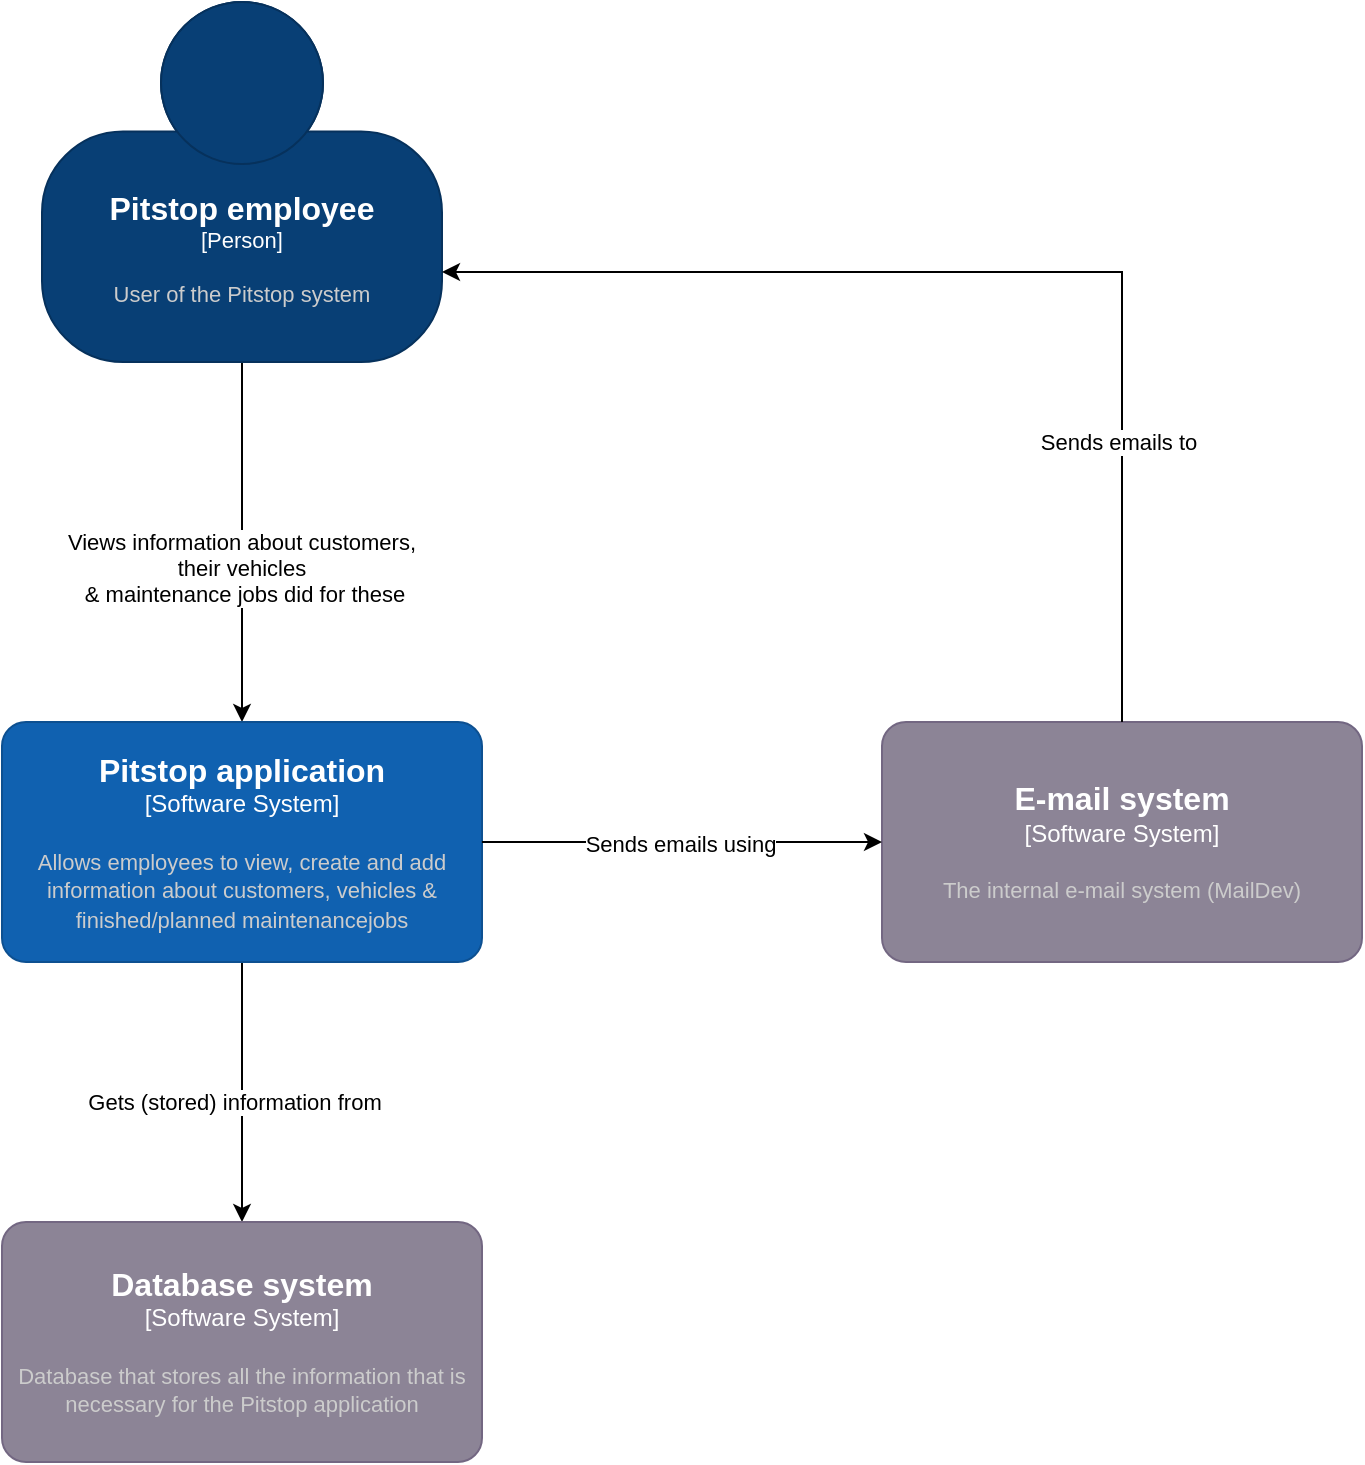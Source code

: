 <mxfile version="24.8.3" pages="3">
  <diagram id="oT2LrIcHEAXsV9y0vOVu" name="C4-system_context">
    <mxGraphModel dx="1363" dy="797" grid="1" gridSize="10" guides="1" tooltips="1" connect="1" arrows="1" fold="1" page="1" pageScale="1" pageWidth="827" pageHeight="1169" math="0" shadow="0">
      <root>
        <mxCell id="0" />
        <mxCell id="1" parent="0" />
        <mxCell id="JSHWIvS_j2vB60NIBxRX-12" style="edgeStyle=orthogonalEdgeStyle;rounded=0;orthogonalLoop=1;jettySize=auto;html=1;exitX=0.5;exitY=1;exitDx=0;exitDy=0;exitPerimeter=0;" edge="1" parent="1" source="JSHWIvS_j2vB60NIBxRX-1" target="JSHWIvS_j2vB60NIBxRX-3">
          <mxGeometry relative="1" as="geometry" />
        </mxCell>
        <mxCell id="JSHWIvS_j2vB60NIBxRX-13" value="Views information about customers,&amp;nbsp;&lt;div&gt;their vehicles&amp;nbsp;&lt;/div&gt;&lt;div&gt;&amp;amp; maintenance jobs did for these&lt;/div&gt;" style="edgeLabel;html=1;align=center;verticalAlign=middle;resizable=0;points=[];" vertex="1" connectable="0" parent="JSHWIvS_j2vB60NIBxRX-12">
          <mxGeometry x="0.152" y="1" relative="1" as="geometry">
            <mxPoint y="-1" as="offset" />
          </mxGeometry>
        </mxCell>
        <object placeholders="1" c4Name="Pitstop employee" c4Type="Person" c4Description="User of the Pitstop system" label="&lt;font style=&quot;font-size: 16px&quot;&gt;&lt;b&gt;%c4Name%&lt;/b&gt;&lt;/font&gt;&lt;div&gt;[%c4Type%]&lt;/div&gt;&lt;br&gt;&lt;div&gt;&lt;font style=&quot;font-size: 11px&quot;&gt;&lt;font color=&quot;#cccccc&quot;&gt;%c4Description%&lt;/font&gt;&lt;/div&gt;" id="JSHWIvS_j2vB60NIBxRX-1">
          <mxCell style="html=1;fontSize=11;dashed=0;whiteSpace=wrap;fillColor=#083F75;strokeColor=#06315C;fontColor=#ffffff;shape=mxgraph.c4.person2;align=center;metaEdit=1;points=[[0.5,0,0],[1,0.5,0],[1,0.75,0],[0.75,1,0],[0.5,1,0],[0.25,1,0],[0,0.75,0],[0,0.5,0]];resizable=0;" vertex="1" parent="1">
            <mxGeometry x="160" width="200" height="180" as="geometry" />
          </mxCell>
        </object>
        <object placeholders="1" c4Name="E-mail system" c4Type="Software System" c4Description="The internal e-mail system (MailDev)" label="&lt;font style=&quot;font-size: 16px&quot;&gt;&lt;b&gt;%c4Name%&lt;/b&gt;&lt;/font&gt;&lt;div&gt;[%c4Type%]&lt;/div&gt;&lt;br&gt;&lt;div&gt;&lt;font style=&quot;font-size: 11px&quot;&gt;&lt;font color=&quot;#cccccc&quot;&gt;%c4Description%&lt;/font&gt;&lt;/div&gt;" id="JSHWIvS_j2vB60NIBxRX-2">
          <mxCell style="rounded=1;whiteSpace=wrap;html=1;labelBackgroundColor=none;fillColor=#8C8496;fontColor=#ffffff;align=center;arcSize=10;strokeColor=#736782;metaEdit=1;resizable=0;points=[[0.25,0,0],[0.5,0,0],[0.75,0,0],[1,0.25,0],[1,0.5,0],[1,0.75,0],[0.75,1,0],[0.5,1,0],[0.25,1,0],[0,0.75,0],[0,0.5,0],[0,0.25,0]];" vertex="1" parent="1">
            <mxGeometry x="580" y="360" width="240" height="120" as="geometry" />
          </mxCell>
        </object>
        <mxCell id="JSHWIvS_j2vB60NIBxRX-19" style="edgeStyle=orthogonalEdgeStyle;rounded=0;orthogonalLoop=1;jettySize=auto;html=1;exitX=0.5;exitY=1;exitDx=0;exitDy=0;exitPerimeter=0;" edge="1" parent="1" source="JSHWIvS_j2vB60NIBxRX-3" target="JSHWIvS_j2vB60NIBxRX-18">
          <mxGeometry relative="1" as="geometry" />
        </mxCell>
        <mxCell id="JSHWIvS_j2vB60NIBxRX-20" value="Gets (stored) information from" style="edgeLabel;html=1;align=center;verticalAlign=middle;resizable=0;points=[];" vertex="1" connectable="0" parent="JSHWIvS_j2vB60NIBxRX-19">
          <mxGeometry x="0.09" y="-4" relative="1" as="geometry">
            <mxPoint y="-1" as="offset" />
          </mxGeometry>
        </mxCell>
        <object placeholders="1" c4Name="Pitstop application" c4Type="Software System" c4Description="Allows employees to view, create and add information about customers, vehicles &amp; finished/planned maintenancejobs " label="&lt;font style=&quot;font-size: 16px&quot;&gt;&lt;b&gt;%c4Name%&lt;/b&gt;&lt;/font&gt;&lt;div&gt;[%c4Type%]&lt;/div&gt;&lt;br&gt;&lt;div&gt;&lt;font style=&quot;font-size: 11px&quot;&gt;&lt;font color=&quot;#cccccc&quot;&gt;%c4Description%&lt;/font&gt;&lt;/div&gt;" id="JSHWIvS_j2vB60NIBxRX-3">
          <mxCell style="rounded=1;whiteSpace=wrap;html=1;labelBackgroundColor=none;fillColor=#1061B0;fontColor=#ffffff;align=center;arcSize=10;strokeColor=#0D5091;metaEdit=1;resizable=0;points=[[0.25,0,0],[0.5,0,0],[0.75,0,0],[1,0.25,0],[1,0.5,0],[1,0.75,0],[0.75,1,0],[0.5,1,0],[0.25,1,0],[0,0.75,0],[0,0.5,0],[0,0.25,0]];" vertex="1" parent="1">
            <mxGeometry x="140" y="360" width="240" height="120" as="geometry" />
          </mxCell>
        </object>
        <mxCell id="JSHWIvS_j2vB60NIBxRX-14" style="edgeStyle=orthogonalEdgeStyle;rounded=0;orthogonalLoop=1;jettySize=auto;html=1;exitX=0.5;exitY=0;exitDx=0;exitDy=0;exitPerimeter=0;entryX=1;entryY=0.75;entryDx=0;entryDy=0;entryPerimeter=0;" edge="1" parent="1" source="JSHWIvS_j2vB60NIBxRX-2" target="JSHWIvS_j2vB60NIBxRX-1">
          <mxGeometry relative="1" as="geometry" />
        </mxCell>
        <mxCell id="JSHWIvS_j2vB60NIBxRX-15" value="Sends emails to" style="edgeLabel;html=1;align=center;verticalAlign=middle;resizable=0;points=[];" vertex="1" connectable="0" parent="JSHWIvS_j2vB60NIBxRX-14">
          <mxGeometry x="-0.507" y="2" relative="1" as="geometry">
            <mxPoint y="-1" as="offset" />
          </mxGeometry>
        </mxCell>
        <mxCell id="JSHWIvS_j2vB60NIBxRX-16" style="edgeStyle=orthogonalEdgeStyle;rounded=0;orthogonalLoop=1;jettySize=auto;html=1;exitX=1;exitY=0.5;exitDx=0;exitDy=0;exitPerimeter=0;entryX=0;entryY=0.5;entryDx=0;entryDy=0;entryPerimeter=0;" edge="1" parent="1" source="JSHWIvS_j2vB60NIBxRX-3" target="JSHWIvS_j2vB60NIBxRX-2">
          <mxGeometry relative="1" as="geometry" />
        </mxCell>
        <mxCell id="JSHWIvS_j2vB60NIBxRX-17" value="Sends emails using" style="edgeLabel;html=1;align=center;verticalAlign=middle;resizable=0;points=[];" vertex="1" connectable="0" parent="JSHWIvS_j2vB60NIBxRX-16">
          <mxGeometry x="-0.023" y="-1" relative="1" as="geometry">
            <mxPoint x="1" as="offset" />
          </mxGeometry>
        </mxCell>
        <object placeholders="1" c4Name="Database system" c4Type="Software System" c4Description="Database that stores all the information that is necessary for the Pitstop application" label="&lt;font style=&quot;font-size: 16px&quot;&gt;&lt;b&gt;%c4Name%&lt;/b&gt;&lt;/font&gt;&lt;div&gt;[%c4Type%]&lt;/div&gt;&lt;br&gt;&lt;div&gt;&lt;font style=&quot;font-size: 11px&quot;&gt;&lt;font color=&quot;#cccccc&quot;&gt;%c4Description%&lt;/font&gt;&lt;/div&gt;" id="JSHWIvS_j2vB60NIBxRX-18">
          <mxCell style="rounded=1;whiteSpace=wrap;html=1;labelBackgroundColor=none;fillColor=#8C8496;fontColor=#ffffff;align=center;arcSize=10;strokeColor=#736782;metaEdit=1;resizable=0;points=[[0.25,0,0],[0.5,0,0],[0.75,0,0],[1,0.25,0],[1,0.5,0],[1,0.75,0],[0.75,1,0],[0.5,1,0],[0.25,1,0],[0,0.75,0],[0,0.5,0],[0,0.25,0]];" vertex="1" parent="1">
            <mxGeometry x="140" y="610" width="240" height="120" as="geometry" />
          </mxCell>
        </object>
      </root>
    </mxGraphModel>
  </diagram>
  <diagram id="A9MoexxsyLf-4Ujyne1F" name="C4-Container">
    <mxGraphModel dx="1468" dy="858" grid="1" gridSize="10" guides="1" tooltips="1" connect="1" arrows="1" fold="1" page="1" pageScale="1" pageWidth="827" pageHeight="1169" math="0" shadow="0">
      <root>
        <mxCell id="0" />
        <mxCell id="1" parent="0" />
        <object placeholders="1" c4Name="Pitstop application" c4Type="SystemScopeBoundary" c4Application="Software System" label="&lt;font style=&quot;font-size: 16px&quot;&gt;&lt;b&gt;&lt;div style=&quot;text-align: left&quot;&gt;%c4Name%&lt;/div&gt;&lt;/b&gt;&lt;/font&gt;&lt;div style=&quot;text-align: left&quot;&gt;[%c4Application%]&lt;/div&gt;" id="rwgAYqBTmniv_ta9WroR-1">
          <mxCell style="rounded=1;fontSize=11;whiteSpace=wrap;html=1;dashed=1;arcSize=20;fillColor=none;strokeColor=#666666;fontColor=#333333;labelBackgroundColor=none;align=left;verticalAlign=bottom;labelBorderColor=none;spacingTop=0;spacing=10;dashPattern=8 4;metaEdit=1;rotatable=0;perimeter=rectanglePerimeter;noLabel=0;labelPadding=0;allowArrows=0;connectable=0;expand=0;recursiveResize=0;editable=1;pointerEvents=0;absoluteArcSize=1;points=[[0.25,0,0],[0.5,0,0],[0.75,0,0],[1,0.25,0],[1,0.5,0],[1,0.75,0],[0.75,1,0],[0.5,1,0],[0.25,1,0],[0,0.75,0],[0,0.5,0],[0,0.25,0]];" vertex="1" parent="1">
            <mxGeometry x="40" y="240" width="1160" height="680" as="geometry" />
          </mxCell>
        </object>
        <object placeholders="1" c4Name="Pitstop employee" c4Type="Person" c4Description="User of the Pitstop system" label="&lt;font style=&quot;font-size: 16px&quot;&gt;&lt;b&gt;%c4Name%&lt;/b&gt;&lt;/font&gt;&lt;div&gt;[%c4Type%]&lt;/div&gt;&lt;br&gt;&lt;div&gt;&lt;font style=&quot;font-size: 11px&quot;&gt;&lt;font color=&quot;#cccccc&quot;&gt;%c4Description%&lt;/font&gt;&lt;/div&gt;" id="d2R8v8nuLeF_aNKFktpX-1">
          <mxCell style="html=1;fontSize=11;dashed=0;whiteSpace=wrap;fillColor=#083F75;strokeColor=#06315C;fontColor=#ffffff;shape=mxgraph.c4.person2;align=center;metaEdit=1;points=[[0.5,0,0],[1,0.5,0],[1,0.75,0],[0.75,1,0],[0.5,1,0],[0.25,1,0],[0,0.75,0],[0,0.5,0]];resizable=0;" vertex="1" parent="1">
            <mxGeometry x="515" y="10" width="200" height="180" as="geometry" />
          </mxCell>
        </object>
        <object placeholders="1" c4Name="Web application" c4Type="Container" c4Technology="C#.net MVC" c4Description="Delivers static content and the Pitstop single page application" label="&lt;font style=&quot;font-size: 16px&quot;&gt;&lt;b&gt;%c4Name%&lt;/b&gt;&lt;/font&gt;&lt;div&gt;[%c4Type%: %c4Technology%]&lt;/div&gt;&lt;br&gt;&lt;div&gt;&lt;font style=&quot;font-size: 11px&quot;&gt;&lt;font color=&quot;#E6E6E6&quot;&gt;%c4Description%&lt;/font&gt;&lt;/div&gt;" id="d2R8v8nuLeF_aNKFktpX-2">
          <mxCell style="rounded=1;whiteSpace=wrap;html=1;fontSize=11;labelBackgroundColor=none;fillColor=#23A2D9;fontColor=#ffffff;align=center;arcSize=10;strokeColor=#0E7DAD;metaEdit=1;resizable=0;points=[[0.25,0,0],[0.5,0,0],[0.75,0,0],[1,0.25,0],[1,0.5,0],[1,0.75,0],[0.75,1,0],[0.5,1,0],[0.25,1,0],[0,0.75,0],[0,0.5,0],[0,0.25,0]];" vertex="1" parent="1">
            <mxGeometry x="80" y="280" width="240" height="120" as="geometry" />
          </mxCell>
        </object>
        <object placeholders="1" c4Name="Single page application" c4Type="Container" c4Technology="C#.net MVC pages" c4Description="Provides all the functionality for the Pitstop application in a visual way inside of a webbrowser" label="&lt;font style=&quot;font-size: 16px&quot;&gt;&lt;b&gt;%c4Name%&lt;/b&gt;&lt;/font&gt;&lt;div&gt;[%c4Type%:&amp;nbsp;%c4Technology%]&lt;/div&gt;&lt;br&gt;&lt;div&gt;&lt;font style=&quot;font-size: 11px&quot;&gt;&lt;font color=&quot;#E6E6E6&quot;&gt;%c4Description%&lt;/font&gt;&lt;/div&gt;" id="d2R8v8nuLeF_aNKFktpX-3">
          <mxCell style="shape=mxgraph.c4.webBrowserContainer2;whiteSpace=wrap;html=1;boundedLbl=1;rounded=0;labelBackgroundColor=none;strokeColor=#118ACD;fillColor=#23A2D9;strokeColor=#118ACD;strokeColor2=#0E7DAD;fontSize=12;fontColor=#ffffff;align=center;metaEdit=1;points=[[0.5,0,0],[1,0.25,0],[1,0.5,0],[1,0.75,0],[0.5,1,0],[0,0.75,0],[0,0.5,0],[0,0.25,0]];resizable=0;" vertex="1" parent="1">
            <mxGeometry x="495" y="280" width="240" height="160" as="geometry" />
          </mxCell>
        </object>
        <object placeholders="1" c4Name="E-mail system" c4Type="Software System" c4Description="The internal e-mail system (MailDev)" label="&lt;font style=&quot;font-size: 16px&quot;&gt;&lt;b&gt;%c4Name%&lt;/b&gt;&lt;/font&gt;&lt;div&gt;[%c4Type%]&lt;/div&gt;&lt;br&gt;&lt;div&gt;&lt;font style=&quot;font-size: 11px&quot;&gt;&lt;font color=&quot;#cccccc&quot;&gt;%c4Description%&lt;/font&gt;&lt;/div&gt;" id="ZJdS2EfGcTqildFQFMVh-1">
          <mxCell style="rounded=1;whiteSpace=wrap;html=1;labelBackgroundColor=none;fillColor=#8C8496;fontColor=#ffffff;align=center;arcSize=10;strokeColor=#736782;metaEdit=1;resizable=0;points=[[0.25,0,0],[0.5,0,0],[0.75,0,0],[1,0.25,0],[1,0.5,0],[1,0.75,0],[0.75,1,0],[0.5,1,0],[0.25,1,0],[0,0.75,0],[0,0.5,0],[0,0.25,0]];" vertex="1" parent="1">
            <mxGeometry x="800" y="1040" width="240" height="120" as="geometry" />
          </mxCell>
        </object>
        <object placeholders="1" c4Name="Database system" c4Type="Software System" c4Description="Database that stores all the information that is necessary for the Pitstop application" label="&lt;font style=&quot;font-size: 16px&quot;&gt;&lt;b&gt;%c4Name%&lt;/b&gt;&lt;/font&gt;&lt;div&gt;[%c4Type%]&lt;/div&gt;&lt;br&gt;&lt;div&gt;&lt;font style=&quot;font-size: 11px&quot;&gt;&lt;font color=&quot;#cccccc&quot;&gt;%c4Description%&lt;/font&gt;&lt;/div&gt;" id="iTn13o3bWmIqQ6K35WiT-1">
          <mxCell style="rounded=1;whiteSpace=wrap;html=1;labelBackgroundColor=none;fillColor=#8C8496;fontColor=#ffffff;align=center;arcSize=10;strokeColor=#736782;metaEdit=1;resizable=0;points=[[0.25,0,0],[0.5,0,0],[0.75,0,0],[1,0.25,0],[1,0.5,0],[1,0.75,0],[0.75,1,0],[0.5,1,0],[0.25,1,0],[0,0.75,0],[0,0.5,0],[0,0.25,0]];" vertex="1" parent="1">
            <mxGeometry x="200" y="1040" width="240" height="120" as="geometry" />
          </mxCell>
        </object>
        <object placeholders="1" c4Name="Vehicle management API" c4Type="Container" c4Technology="C#.net EF core" c4Description="Description of container role/responsibility." label="&lt;font style=&quot;font-size: 16px&quot;&gt;&lt;b&gt;%c4Name%&lt;/b&gt;&lt;/font&gt;&lt;div&gt;[%c4Type%: %c4Technology%]&lt;/div&gt;&lt;br&gt;&lt;div&gt;&lt;font style=&quot;font-size: 11px&quot;&gt;&lt;font color=&quot;#E6E6E6&quot;&gt;%c4Description%&lt;/font&gt;&lt;/div&gt;" id="iTn13o3bWmIqQ6K35WiT-2">
          <mxCell style="rounded=1;whiteSpace=wrap;html=1;fontSize=11;labelBackgroundColor=none;fillColor=#23A2D9;fontColor=#ffffff;align=center;arcSize=10;strokeColor=#0E7DAD;metaEdit=1;resizable=0;points=[[0.25,0,0],[0.5,0,0],[0.75,0,0],[1,0.25,0],[1,0.5,0],[1,0.75,0],[0.75,1,0],[0.5,1,0],[0.25,1,0],[0,0.75,0],[0,0.5,0],[0,0.25,0]];" vertex="1" parent="1">
            <mxGeometry x="360" y="730" width="240" height="120" as="geometry" />
          </mxCell>
        </object>
        <object placeholders="1" c4Name="Customer management API" c4Type="Container" c4Technology="C#.net EF core" c4Description="Description of container role/responsibility." label="&lt;font style=&quot;font-size: 16px&quot;&gt;&lt;b&gt;%c4Name%&lt;/b&gt;&lt;/font&gt;&lt;div&gt;[%c4Type%: %c4Technology%]&lt;/div&gt;&lt;br&gt;&lt;div&gt;&lt;font style=&quot;font-size: 11px&quot;&gt;&lt;font color=&quot;#E6E6E6&quot;&gt;%c4Description%&lt;/font&gt;&lt;/div&gt;" id="iTn13o3bWmIqQ6K35WiT-3">
          <mxCell style="rounded=1;whiteSpace=wrap;html=1;fontSize=11;labelBackgroundColor=none;fillColor=#23A2D9;fontColor=#ffffff;align=center;arcSize=10;strokeColor=#0E7DAD;metaEdit=1;resizable=0;points=[[0.25,0,0],[0.5,0,0],[0.75,0,0],[1,0.25,0],[1,0.5,0],[1,0.75,0],[0.75,1,0],[0.5,1,0],[0.25,1,0],[0,0.75,0],[0,0.5,0],[0,0.25,0]];" vertex="1" parent="1">
            <mxGeometry x="80" y="730" width="240" height="120" as="geometry" />
          </mxCell>
        </object>
        <object placeholders="1" c4Name="Maintenance history API" c4Type="Container" c4Technology="C#.net EF core" c4Description="Description of container role/responsibility." label="&lt;font style=&quot;font-size: 16px&quot;&gt;&lt;b&gt;%c4Name%&lt;/b&gt;&lt;/font&gt;&lt;div&gt;[%c4Type%: %c4Technology%]&lt;/div&gt;&lt;br&gt;&lt;div&gt;&lt;font style=&quot;font-size: 11px&quot;&gt;&lt;font color=&quot;#E6E6E6&quot;&gt;%c4Description%&lt;/font&gt;&lt;/div&gt;" id="iTn13o3bWmIqQ6K35WiT-4">
          <mxCell style="rounded=1;whiteSpace=wrap;html=1;fontSize=11;labelBackgroundColor=none;fillColor=#23A2D9;fontColor=#ffffff;align=center;arcSize=10;strokeColor=#0E7DAD;metaEdit=1;resizable=0;points=[[0.25,0,0],[0.5,0,0],[0.75,0,0],[1,0.25,0],[1,0.5,0],[1,0.75,0],[0.75,1,0],[0.5,1,0],[0.25,1,0],[0,0.75,0],[0,0.5,0],[0,0.25,0]];" vertex="1" parent="1">
            <mxGeometry x="920" y="730" width="240" height="120" as="geometry" />
          </mxCell>
        </object>
        <object placeholders="1" c4Name="Workshop management API" c4Type="Container" c4Technology="C#.net EF core" c4Description="Description of container role/responsibility." label="&lt;font style=&quot;font-size: 16px&quot;&gt;&lt;b&gt;%c4Name%&lt;/b&gt;&lt;/font&gt;&lt;div&gt;[%c4Type%: %c4Technology%]&lt;/div&gt;&lt;br&gt;&lt;div&gt;&lt;font style=&quot;font-size: 11px&quot;&gt;&lt;font color=&quot;#E6E6E6&quot;&gt;%c4Description%&lt;/font&gt;&lt;/div&gt;" id="iTn13o3bWmIqQ6K35WiT-6">
          <mxCell style="rounded=1;whiteSpace=wrap;html=1;fontSize=11;labelBackgroundColor=none;fillColor=#23A2D9;fontColor=#ffffff;align=center;arcSize=10;strokeColor=#0E7DAD;metaEdit=1;resizable=0;points=[[0.25,0,0],[0.5,0,0],[0.75,0,0],[1,0.25,0],[1,0.5,0],[1,0.75,0],[0.75,1,0],[0.5,1,0],[0.25,1,0],[0,0.75,0],[0,0.5,0],[0,0.25,0]];" vertex="1" parent="1">
            <mxGeometry x="640" y="730" width="240" height="120" as="geometry" />
          </mxCell>
        </object>
        <object placeholders="1" c4Name="RabbitMQ" c4Type="Software System" c4Description="The internal messagebroker" label="&lt;font style=&quot;font-size: 16px&quot;&gt;&lt;b&gt;%c4Name%&lt;/b&gt;&lt;/font&gt;&lt;div&gt;[%c4Type%]&lt;/div&gt;&lt;br&gt;&lt;div&gt;&lt;font style=&quot;font-size: 11px&quot;&gt;&lt;font color=&quot;#cccccc&quot;&gt;%c4Description%&lt;/font&gt;&lt;/div&gt;" id="iTn13o3bWmIqQ6K35WiT-8">
          <mxCell style="rounded=1;whiteSpace=wrap;html=1;labelBackgroundColor=none;fillColor=#8C8496;fontColor=#ffffff;align=center;arcSize=10;strokeColor=#736782;metaEdit=1;resizable=0;points=[[0.25,0,0],[0.5,0,0],[0.75,0,0],[1,0.25,0],[1,0.5,0],[1,0.75,0],[0.75,1,0],[0.5,1,0],[0.25,1,0],[0,0.75,0],[0,0.5,0],[0,0.25,0]];" vertex="1" parent="1">
            <mxGeometry x="500" y="1040" width="240" height="120" as="geometry" />
          </mxCell>
        </object>
        <mxCell id="vcIuatw6esBERtE1DW66-3" style="edgeStyle=orthogonalEdgeStyle;rounded=0;orthogonalLoop=1;jettySize=auto;html=1;exitX=0;exitY=0.75;exitDx=0;exitDy=0;exitPerimeter=0;entryX=0.5;entryY=0;entryDx=0;entryDy=0;entryPerimeter=0;" edge="1" parent="1" source="d2R8v8nuLeF_aNKFktpX-1" target="d2R8v8nuLeF_aNKFktpX-2">
          <mxGeometry relative="1" as="geometry" />
        </mxCell>
        <mxCell id="X770mEc2k612ZMH94R2b-1" style="edgeStyle=orthogonalEdgeStyle;rounded=0;orthogonalLoop=1;jettySize=auto;html=1;exitX=1;exitY=0.5;exitDx=0;exitDy=0;exitPerimeter=0;entryX=0;entryY=0.5;entryDx=0;entryDy=0;entryPerimeter=0;" edge="1" parent="1" source="d2R8v8nuLeF_aNKFktpX-2" target="d2R8v8nuLeF_aNKFktpX-3">
          <mxGeometry relative="1" as="geometry" />
        </mxCell>
        <mxCell id="X770mEc2k612ZMH94R2b-2" value="Delivers to the users&lt;div&gt;web browser&lt;/div&gt;" style="edgeLabel;html=1;align=center;verticalAlign=middle;resizable=0;points=[];" vertex="1" connectable="0" parent="X770mEc2k612ZMH94R2b-1">
          <mxGeometry x="0.275" y="3" relative="1" as="geometry">
            <mxPoint x="-25" y="-17" as="offset" />
          </mxGeometry>
        </mxCell>
        <mxCell id="mSmS-GJSpbawmU3SOj4z-1" value="Views information about&amp;nbsp;&lt;div&gt;customers, vehicles &amp;amp;&amp;nbsp;&lt;/div&gt;&lt;div&gt;workshop information (maintenance jobs)&lt;/div&gt;" style="edgeStyle=orthogonalEdgeStyle;rounded=0;orthogonalLoop=1;jettySize=auto;html=1;exitX=0.5;exitY=1;exitDx=0;exitDy=0;exitPerimeter=0;entryX=0.5;entryY=0;entryDx=0;entryDy=0;entryPerimeter=0;" edge="1" parent="1" source="d2R8v8nuLeF_aNKFktpX-1" target="d2R8v8nuLeF_aNKFktpX-3">
          <mxGeometry relative="1" as="geometry" />
        </mxCell>
        <object placeholders="1" c4Type="Relationship" c4Technology="SQL/TCP" c4Description="Reads from and writes to" label="&lt;div style=&quot;text-align: left&quot;&gt;&lt;div style=&quot;text-align: center&quot;&gt;&lt;b&gt;%c4Description%&lt;/b&gt;&lt;/div&gt;&lt;div style=&quot;text-align: center&quot;&gt;[%c4Technology%]&lt;/div&gt;&lt;/div&gt;" id="mSmS-GJSpbawmU3SOj4z-2">
          <mxCell style="endArrow=blockThin;html=1;fontSize=10;fontColor=#404040;strokeWidth=1;endFill=1;strokeColor=#828282;elbow=vertical;metaEdit=1;endSize=14;startSize=14;jumpStyle=arc;jumpSize=16;rounded=0;edgeStyle=orthogonalEdgeStyle;entryX=0.5;entryY=0;entryDx=0;entryDy=0;entryPerimeter=0;exitX=0.5;exitY=1;exitDx=0;exitDy=0;exitPerimeter=0;" edge="1" parent="1" source="iTn13o3bWmIqQ6K35WiT-3" target="iTn13o3bWmIqQ6K35WiT-1">
            <mxGeometry x="0.742" width="240" relative="1" as="geometry">
              <mxPoint x="200" y="970" as="sourcePoint" />
              <mxPoint x="880" y="950" as="targetPoint" />
              <Array as="points">
                <mxPoint x="200" y="960" />
                <mxPoint x="320" y="960" />
              </Array>
              <mxPoint y="1" as="offset" />
            </mxGeometry>
          </mxCell>
        </object>
        <object placeholders="1" c4Type="Relationship" c4Technology="e.g. JSON/HTTP" c4Description="e.g. Makes API calls" label="%c4Description%&#xa;[%c4Technology%]" id="mSmS-GJSpbawmU3SOj4z-6">
          <mxCell style="endArrow=blockThin;fontSize=10;fontColor=none;strokeWidth=1;endFill=1;strokeColor=#828282;elbow=vertical;metaEdit=1;endSize=14;startSize=14;jumpStyle=arc;jumpSize=16;rounded=0;edgeStyle=orthogonalEdgeStyle;exitX=0.5;exitY=1;exitDx=0;exitDy=0;exitPerimeter=0;entryX=0.5;entryY=0;entryDx=0;entryDy=0;entryPerimeter=0;noLabel=1;labelBackgroundColor=none;" edge="1" parent="1" source="iTn13o3bWmIqQ6K35WiT-2" target="iTn13o3bWmIqQ6K35WiT-1">
            <mxGeometry width="240" relative="1" as="geometry">
              <mxPoint x="520" y="890" as="sourcePoint" />
              <mxPoint x="760" y="890" as="targetPoint" />
              <Array as="points">
                <mxPoint x="480" y="960" />
                <mxPoint x="320" y="960" />
              </Array>
            </mxGeometry>
          </mxCell>
        </object>
        <object placeholders="1" c4Type="Relationship" c4Technology="e.g. JSON/HTTP" c4Description="e.g. Makes API calls" label="%c4Description%&#xa;[%c4Technology%]" id="mSmS-GJSpbawmU3SOj4z-7">
          <mxCell style="endArrow=blockThin;fontSize=10;fontColor=none;strokeWidth=1;endFill=1;strokeColor=#828282;elbow=vertical;metaEdit=1;endSize=14;startSize=14;jumpStyle=arc;jumpSize=16;rounded=0;edgeStyle=orthogonalEdgeStyle;exitX=0.5;exitY=1;exitDx=0;exitDy=0;exitPerimeter=0;noLabel=1;labelBackgroundColor=none;entryX=0.5;entryY=0;entryDx=0;entryDy=0;entryPerimeter=0;" edge="1" parent="1" source="iTn13o3bWmIqQ6K35WiT-6" target="iTn13o3bWmIqQ6K35WiT-1">
            <mxGeometry width="240" relative="1" as="geometry">
              <mxPoint x="720" y="960" as="sourcePoint" />
              <mxPoint x="620" y="1040" as="targetPoint" />
              <Array as="points">
                <mxPoint x="760" y="960" />
                <mxPoint x="320" y="960" />
              </Array>
            </mxGeometry>
          </mxCell>
        </object>
        <object placeholders="1" c4Type="Relationship" c4Technology="e.g. JSON/HTTP" c4Description="e.g. Makes API calls" label="%c4Description%&#xa;[%c4Technology%]" id="mSmS-GJSpbawmU3SOj4z-8">
          <mxCell style="endArrow=blockThin;fontSize=10;fontColor=none;strokeWidth=1;endFill=1;strokeColor=#828282;elbow=vertical;metaEdit=1;endSize=14;startSize=14;jumpStyle=arc;jumpSize=16;rounded=0;edgeStyle=orthogonalEdgeStyle;exitX=0.5;exitY=1;exitDx=0;exitDy=0;exitPerimeter=0;entryX=0.5;entryY=0;entryDx=0;entryDy=0;entryPerimeter=0;noLabel=1;labelBackgroundColor=none;" edge="1" parent="1" source="iTn13o3bWmIqQ6K35WiT-4" target="iTn13o3bWmIqQ6K35WiT-1">
            <mxGeometry width="240" relative="1" as="geometry">
              <mxPoint x="970" y="1010" as="sourcePoint" />
              <mxPoint x="1210" y="1010" as="targetPoint" />
              <Array as="points">
                <mxPoint x="1040" y="960" />
                <mxPoint x="320" y="960" />
              </Array>
            </mxGeometry>
          </mxCell>
        </object>
        <object placeholders="1" c4Type="Relationship" c4Technology="JSON/HTTP(S)" c4Description="Makes API calls to" label="&lt;div style=&quot;text-align: left&quot;&gt;&lt;div style=&quot;text-align: center&quot;&gt;&lt;b&gt;%c4Description%&lt;/b&gt;&lt;/div&gt;&lt;div style=&quot;text-align: center&quot;&gt;[%c4Technology%]&lt;/div&gt;&lt;/div&gt;" id="mSmS-GJSpbawmU3SOj4z-9">
          <mxCell style="endArrow=blockThin;html=1;fontSize=10;fontColor=#404040;strokeWidth=1;endFill=1;strokeColor=#828282;elbow=vertical;metaEdit=1;endSize=14;startSize=14;jumpStyle=arc;jumpSize=16;rounded=0;edgeStyle=orthogonalEdgeStyle;exitX=0.5;exitY=1;exitDx=0;exitDy=0;exitPerimeter=0;entryX=0.5;entryY=0;entryDx=0;entryDy=0;entryPerimeter=0;" edge="1" parent="1" source="d2R8v8nuLeF_aNKFktpX-3" target="iTn13o3bWmIqQ6K35WiT-3">
            <mxGeometry x="-0.716" width="240" relative="1" as="geometry">
              <mxPoint x="520" y="580" as="sourcePoint" />
              <mxPoint x="760" y="580" as="targetPoint" />
              <mxPoint as="offset" />
            </mxGeometry>
          </mxCell>
        </object>
        <object placeholders="1" c4Type="Relationship" c4Technology="e.g. JSON/HTTP" c4Description="e.g. Makes API calls" label="%c4Description%&#xa;[%c4Technology%]" id="mSmS-GJSpbawmU3SOj4z-11">
          <mxCell style="endArrow=blockThin;fontSize=10;fontColor=none;strokeWidth=1;endFill=1;strokeColor=#828282;elbow=vertical;metaEdit=1;endSize=14;startSize=14;jumpStyle=arc;jumpSize=16;rounded=0;edgeStyle=orthogonalEdgeStyle;exitX=0.5;exitY=1;exitDx=0;exitDy=0;exitPerimeter=0;entryX=0.5;entryY=0;entryDx=0;entryDy=0;entryPerimeter=0;noLabel=1;labelBackgroundColor=none;" edge="1" parent="1" source="d2R8v8nuLeF_aNKFktpX-3" target="iTn13o3bWmIqQ6K35WiT-2">
            <mxGeometry width="240" relative="1" as="geometry">
              <mxPoint x="660" y="600" as="sourcePoint" />
              <mxPoint x="900" y="600" as="targetPoint" />
            </mxGeometry>
          </mxCell>
        </object>
        <object placeholders="1" c4Type="Relationship" c4Technology="e.g. JSON/HTTP" c4Description="e.g. Makes API calls" label="%c4Description%&#xa;[%c4Technology%]" id="mSmS-GJSpbawmU3SOj4z-12">
          <mxCell style="endArrow=blockThin;fontSize=10;fontColor=none;strokeWidth=1;endFill=1;strokeColor=#828282;elbow=vertical;metaEdit=1;endSize=14;startSize=14;jumpStyle=arc;jumpSize=16;rounded=0;edgeStyle=orthogonalEdgeStyle;exitX=0.5;exitY=1;exitDx=0;exitDy=0;exitPerimeter=0;entryX=0.5;entryY=0;entryDx=0;entryDy=0;entryPerimeter=0;labelBackgroundColor=none;noLabel=1;" edge="1" parent="1" source="d2R8v8nuLeF_aNKFktpX-3" target="iTn13o3bWmIqQ6K35WiT-4">
            <mxGeometry width="240" relative="1" as="geometry">
              <mxPoint x="900" y="590" as="sourcePoint" />
              <mxPoint x="1140" y="590" as="targetPoint" />
            </mxGeometry>
          </mxCell>
        </object>
        <object placeholders="1" c4Type="Relationship" c4Technology="e.g. JSON/HTTP" c4Description="e.g. Makes API calls" label="%c4Description%&#xa;[%c4Technology%]" id="mSmS-GJSpbawmU3SOj4z-13">
          <mxCell style="endArrow=blockThin;fontSize=10;fontColor=none;strokeWidth=1;endFill=1;strokeColor=#828282;elbow=vertical;metaEdit=1;endSize=14;startSize=14;jumpStyle=arc;jumpSize=16;rounded=0;edgeStyle=orthogonalEdgeStyle;exitX=0.5;exitY=1;exitDx=0;exitDy=0;exitPerimeter=0;entryX=0.5;entryY=0;entryDx=0;entryDy=0;entryPerimeter=0;labelBackgroundColor=none;noLabel=1;" edge="1" parent="1" source="d2R8v8nuLeF_aNKFktpX-3" target="iTn13o3bWmIqQ6K35WiT-6">
            <mxGeometry width="240" relative="1" as="geometry">
              <mxPoint x="640" y="530" as="sourcePoint" />
              <mxPoint x="880" y="530" as="targetPoint" />
            </mxGeometry>
          </mxCell>
        </object>
        <object placeholders="1" c4Type="Relationship" c4Technology="AMQP" c4Description="Sends to &amp; read messages from" label="&lt;div style=&quot;text-align: left&quot;&gt;&lt;div style=&quot;text-align: center&quot;&gt;&lt;b&gt;%c4Description%&lt;/b&gt;&lt;/div&gt;&lt;div style=&quot;text-align: center&quot;&gt;[%c4Technology%]&lt;/div&gt;&lt;/div&gt;" id="mSmS-GJSpbawmU3SOj4z-14">
          <mxCell style="endArrow=blockThin;html=1;fontSize=10;fontColor=#404040;strokeWidth=1;endFill=1;strokeColor=#828282;elbow=vertical;metaEdit=1;endSize=14;startSize=14;jumpStyle=arc;jumpSize=16;rounded=0;edgeStyle=orthogonalEdgeStyle;exitX=0.5;exitY=1;exitDx=0;exitDy=0;exitPerimeter=0;entryX=0.5;entryY=0;entryDx=0;entryDy=0;entryPerimeter=0;" edge="1" parent="1" source="iTn13o3bWmIqQ6K35WiT-2" target="iTn13o3bWmIqQ6K35WiT-8">
            <mxGeometry x="0.758" width="240" relative="1" as="geometry">
              <mxPoint x="570" y="950" as="sourcePoint" />
              <mxPoint x="810" y="950" as="targetPoint" />
              <Array as="points">
                <mxPoint x="480" y="960" />
                <mxPoint x="620" y="960" />
              </Array>
              <mxPoint y="-1" as="offset" />
            </mxGeometry>
          </mxCell>
        </object>
        <object placeholders="1" c4Type="Relationship" c4Technology="" c4Description="Sends emails using" label="%c4Description%&lt;br&gt;" id="mSmS-GJSpbawmU3SOj4z-15">
          <mxCell style="endArrow=blockThin;fontSize=10;fontColor=default;strokeWidth=1;endFill=1;strokeColor=#828282;elbow=vertical;metaEdit=1;endSize=14;startSize=14;jumpStyle=arc;jumpSize=16;rounded=0;edgeStyle=orthogonalEdgeStyle;exitX=0.5;exitY=1;exitDx=0;exitDy=0;exitPerimeter=0;entryX=0.5;entryY=0;entryDx=0;entryDy=0;entryPerimeter=0;html=1;" edge="1" parent="1" source="iTn13o3bWmIqQ6K35WiT-6" target="ZJdS2EfGcTqildFQFMVh-1">
            <mxGeometry x="0.771" width="240" relative="1" as="geometry">
              <mxPoint x="1020" y="990" as="sourcePoint" />
              <mxPoint x="1260" y="990" as="targetPoint" />
              <Array as="points">
                <mxPoint x="760" y="960" />
                <mxPoint x="920" y="960" />
              </Array>
              <mxPoint y="1" as="offset" />
            </mxGeometry>
          </mxCell>
        </object>
      </root>
    </mxGraphModel>
  </diagram>
  <diagram name="C4-component" id="95lySDAh9R_3mvpDciEw">
    <mxGraphModel dx="954" dy="558" grid="1" gridSize="10" guides="1" tooltips="1" connect="1" arrows="1" fold="1" page="1" pageScale="1" pageWidth="827" pageHeight="1169" math="0" shadow="0">
      <root>
        <mxCell id="0" />
        <mxCell id="1" parent="0" />
      </root>
    </mxGraphModel>
  </diagram>
</mxfile>

